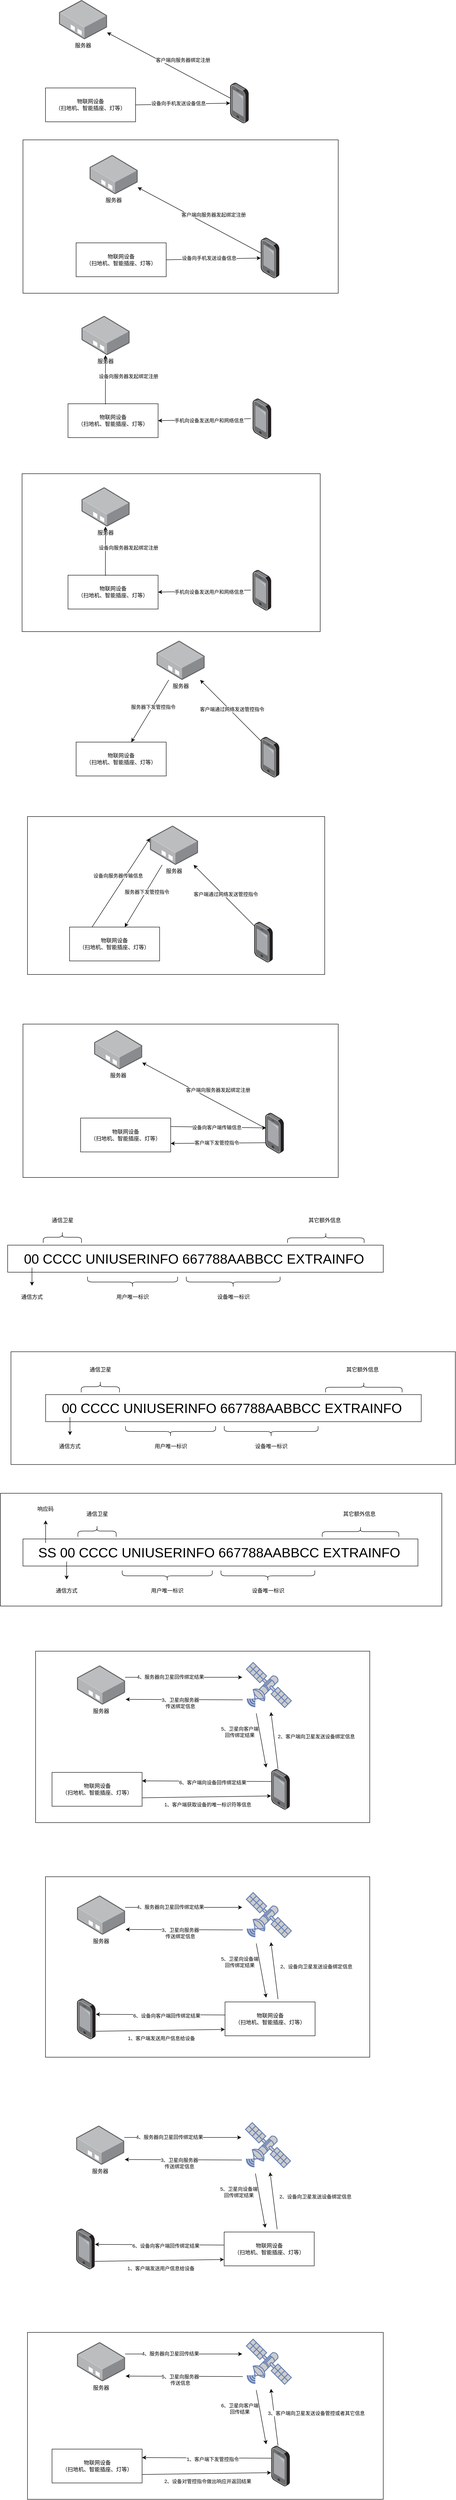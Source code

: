 <mxfile version="21.8.2" type="github">
  <diagram name="第 1 页" id="6wBXwBl5Z8HS61RYGkBm">
    <mxGraphModel dx="1379" dy="684" grid="1" gridSize="10" guides="1" tooltips="1" connect="1" arrows="1" fold="1" page="1" pageScale="1" pageWidth="827" pageHeight="1169" math="0" shadow="0">
      <root>
        <mxCell id="0" />
        <mxCell id="1" parent="0" />
        <mxCell id="zgqfaP9AVYFxgBm1xzp4-134" value="" style="rounded=0;whiteSpace=wrap;html=1;" vertex="1" parent="1">
          <mxGeometry x="80" y="5250" width="790" height="370" as="geometry" />
        </mxCell>
        <mxCell id="zgqfaP9AVYFxgBm1xzp4-99" value="" style="rounded=0;whiteSpace=wrap;html=1;" vertex="1" parent="1">
          <mxGeometry x="120" y="4240" width="720" height="400" as="geometry" />
        </mxCell>
        <mxCell id="zgqfaP9AVYFxgBm1xzp4-77" value="" style="rounded=0;whiteSpace=wrap;html=1;" vertex="1" parent="1">
          <mxGeometry x="98" y="3740" width="742" height="380" as="geometry" />
        </mxCell>
        <mxCell id="zgqfaP9AVYFxgBm1xzp4-58" value="" style="rounded=0;whiteSpace=wrap;html=1;" vertex="1" parent="1">
          <mxGeometry x="20" y="3390" width="980" height="250" as="geometry" />
        </mxCell>
        <mxCell id="IUubtvrcPaJ5jsY_LAJL-11" style="edgeStyle=none;rounded=0;orthogonalLoop=1;jettySize=auto;html=1;exitX=1;exitY=0.5;exitDx=0;exitDy=0;" parent="1" source="IUubtvrcPaJ5jsY_LAJL-1" target="IUubtvrcPaJ5jsY_LAJL-5" edge="1">
          <mxGeometry relative="1" as="geometry" />
        </mxCell>
        <mxCell id="IUubtvrcPaJ5jsY_LAJL-12" value="设备向手机发送设备信息" style="edgeLabel;html=1;align=center;verticalAlign=middle;resizable=0;points=[];" parent="IUubtvrcPaJ5jsY_LAJL-11" vertex="1" connectable="0">
          <mxGeometry x="-0.095" y="2" relative="1" as="geometry">
            <mxPoint as="offset" />
          </mxGeometry>
        </mxCell>
        <mxCell id="IUubtvrcPaJ5jsY_LAJL-1" value="物联网设备&lt;br&gt;（扫地机、智能插座、灯等）" style="rounded=0;whiteSpace=wrap;html=1;" parent="1" vertex="1">
          <mxGeometry x="120" y="274.95" width="200" height="75.05" as="geometry" />
        </mxCell>
        <mxCell id="IUubtvrcPaJ5jsY_LAJL-3" value="服务器" style="image;points=[];aspect=fixed;html=1;align=center;shadow=0;dashed=0;image=img/lib/allied_telesis/media_converters/Media_Converter_Standalone.svg;" parent="1" vertex="1">
          <mxGeometry x="150" y="80" width="106.77" height="87.1" as="geometry" />
        </mxCell>
        <mxCell id="IUubtvrcPaJ5jsY_LAJL-8" style="edgeStyle=none;rounded=0;orthogonalLoop=1;jettySize=auto;html=1;" parent="1" source="IUubtvrcPaJ5jsY_LAJL-5" target="IUubtvrcPaJ5jsY_LAJL-3" edge="1">
          <mxGeometry relative="1" as="geometry">
            <mxPoint x="490" y="250.133" as="sourcePoint" />
            <mxPoint x="350" y="150" as="targetPoint" />
          </mxGeometry>
        </mxCell>
        <mxCell id="IUubtvrcPaJ5jsY_LAJL-9" value="客户端向服务器绑定注册" style="edgeLabel;html=1;align=center;verticalAlign=middle;resizable=0;points=[];" parent="IUubtvrcPaJ5jsY_LAJL-8" vertex="1" connectable="0">
          <mxGeometry x="0.137" y="-2" relative="1" as="geometry">
            <mxPoint x="49" as="offset" />
          </mxGeometry>
        </mxCell>
        <mxCell id="IUubtvrcPaJ5jsY_LAJL-5" value="" style="image;points=[];aspect=fixed;html=1;align=center;shadow=0;dashed=0;image=img/lib/allied_telesis/computer_and_terminals/Smartphone.svg;" parent="1" vertex="1">
          <mxGeometry x="530" y="263.3" width="41.25" height="90" as="geometry" />
        </mxCell>
        <mxCell id="IUubtvrcPaJ5jsY_LAJL-16" value="" style="rounded=0;whiteSpace=wrap;html=1;" parent="1" vertex="1">
          <mxGeometry x="70" y="390" width="700" height="340" as="geometry" />
        </mxCell>
        <mxCell id="IUubtvrcPaJ5jsY_LAJL-17" style="edgeStyle=none;rounded=0;orthogonalLoop=1;jettySize=auto;html=1;exitX=1;exitY=0.5;exitDx=0;exitDy=0;" parent="1" source="IUubtvrcPaJ5jsY_LAJL-19" target="IUubtvrcPaJ5jsY_LAJL-23" edge="1">
          <mxGeometry relative="1" as="geometry" />
        </mxCell>
        <mxCell id="IUubtvrcPaJ5jsY_LAJL-18" value="设备向手机发送设备信息" style="edgeLabel;html=1;align=center;verticalAlign=middle;resizable=0;points=[];" parent="IUubtvrcPaJ5jsY_LAJL-17" vertex="1" connectable="0">
          <mxGeometry x="-0.095" y="2" relative="1" as="geometry">
            <mxPoint as="offset" />
          </mxGeometry>
        </mxCell>
        <mxCell id="IUubtvrcPaJ5jsY_LAJL-19" value="物联网设备&lt;br&gt;（扫地机、智能插座、灯等）" style="rounded=0;whiteSpace=wrap;html=1;" parent="1" vertex="1">
          <mxGeometry x="188" y="618.3" width="200" height="75.05" as="geometry" />
        </mxCell>
        <mxCell id="IUubtvrcPaJ5jsY_LAJL-20" value="服务器" style="image;points=[];aspect=fixed;html=1;align=center;shadow=0;dashed=0;image=img/lib/allied_telesis/media_converters/Media_Converter_Standalone.svg;" parent="1" vertex="1">
          <mxGeometry x="218" y="423.35" width="106.77" height="87.1" as="geometry" />
        </mxCell>
        <mxCell id="IUubtvrcPaJ5jsY_LAJL-21" style="edgeStyle=none;rounded=0;orthogonalLoop=1;jettySize=auto;html=1;" parent="1" source="IUubtvrcPaJ5jsY_LAJL-23" target="IUubtvrcPaJ5jsY_LAJL-20" edge="1">
          <mxGeometry relative="1" as="geometry">
            <mxPoint x="558" y="593.483" as="sourcePoint" />
            <mxPoint x="418" y="493.35" as="targetPoint" />
          </mxGeometry>
        </mxCell>
        <mxCell id="IUubtvrcPaJ5jsY_LAJL-22" value="客户端向服务器发起绑定注册" style="edgeLabel;html=1;align=center;verticalAlign=middle;resizable=0;points=[];" parent="IUubtvrcPaJ5jsY_LAJL-21" vertex="1" connectable="0">
          <mxGeometry x="0.137" y="-2" relative="1" as="geometry">
            <mxPoint x="49" as="offset" />
          </mxGeometry>
        </mxCell>
        <mxCell id="IUubtvrcPaJ5jsY_LAJL-23" value="" style="image;points=[];aspect=fixed;html=1;align=center;shadow=0;dashed=0;image=img/lib/allied_telesis/computer_and_terminals/Smartphone.svg;" parent="1" vertex="1">
          <mxGeometry x="598" y="606.65" width="41.25" height="90" as="geometry" />
        </mxCell>
        <mxCell id="IUubtvrcPaJ5jsY_LAJL-24" style="edgeStyle=none;rounded=0;orthogonalLoop=1;jettySize=auto;html=1;exitX=-0.097;exitY=0.497;exitDx=0;exitDy=0;strokeColor=default;exitPerimeter=0;entryX=1;entryY=0.5;entryDx=0;entryDy=0;" parent="1" source="IUubtvrcPaJ5jsY_LAJL-30" target="IUubtvrcPaJ5jsY_LAJL-26" edge="1">
          <mxGeometry relative="1" as="geometry">
            <mxPoint x="480" y="1050" as="targetPoint" />
          </mxGeometry>
        </mxCell>
        <mxCell id="IUubtvrcPaJ5jsY_LAJL-25" value="手机向设备发送用户和网络信息" style="edgeLabel;html=1;align=center;verticalAlign=middle;resizable=0;points=[];" parent="IUubtvrcPaJ5jsY_LAJL-24" vertex="1" connectable="0">
          <mxGeometry x="-0.095" y="2" relative="1" as="geometry">
            <mxPoint as="offset" />
          </mxGeometry>
        </mxCell>
        <mxCell id="IUubtvrcPaJ5jsY_LAJL-26" value="物联网设备&lt;br&gt;（扫地机、智能插座、灯等）" style="rounded=0;whiteSpace=wrap;html=1;" parent="1" vertex="1">
          <mxGeometry x="170" y="974.95" width="200" height="75.05" as="geometry" />
        </mxCell>
        <mxCell id="IUubtvrcPaJ5jsY_LAJL-27" value="服务器" style="image;points=[];aspect=fixed;html=1;align=center;shadow=0;dashed=0;image=img/lib/allied_telesis/media_converters/Media_Converter_Standalone.svg;" parent="1" vertex="1">
          <mxGeometry x="200" y="780" width="106.77" height="87.1" as="geometry" />
        </mxCell>
        <mxCell id="IUubtvrcPaJ5jsY_LAJL-28" style="edgeStyle=none;rounded=0;orthogonalLoop=1;jettySize=auto;html=1;exitX=0.415;exitY=0.014;exitDx=0;exitDy=0;exitPerimeter=0;" parent="1" source="IUubtvrcPaJ5jsY_LAJL-26" target="IUubtvrcPaJ5jsY_LAJL-27" edge="1">
          <mxGeometry relative="1" as="geometry">
            <mxPoint x="253" y="970" as="sourcePoint" />
            <mxPoint x="400" y="850" as="targetPoint" />
          </mxGeometry>
        </mxCell>
        <mxCell id="IUubtvrcPaJ5jsY_LAJL-29" value="设备向服务器发起绑定注册" style="edgeLabel;html=1;align=center;verticalAlign=middle;resizable=0;points=[];" parent="IUubtvrcPaJ5jsY_LAJL-28" vertex="1" connectable="0">
          <mxGeometry x="0.137" y="-2" relative="1" as="geometry">
            <mxPoint x="49" as="offset" />
          </mxGeometry>
        </mxCell>
        <mxCell id="IUubtvrcPaJ5jsY_LAJL-30" value="" style="image;points=[];aspect=fixed;html=1;align=center;shadow=0;dashed=0;image=img/lib/allied_telesis/computer_and_terminals/Smartphone.svg;" parent="1" vertex="1">
          <mxGeometry x="580" y="963.3" width="41.25" height="90" as="geometry" />
        </mxCell>
        <mxCell id="IUubtvrcPaJ5jsY_LAJL-31" value="" style="rounded=0;whiteSpace=wrap;html=1;" parent="1" vertex="1">
          <mxGeometry x="68" y="1130" width="662" height="350" as="geometry" />
        </mxCell>
        <mxCell id="IUubtvrcPaJ5jsY_LAJL-32" style="edgeStyle=none;rounded=0;orthogonalLoop=1;jettySize=auto;html=1;exitX=-0.097;exitY=0.497;exitDx=0;exitDy=0;strokeColor=default;exitPerimeter=0;entryX=1;entryY=0.5;entryDx=0;entryDy=0;" parent="1" source="IUubtvrcPaJ5jsY_LAJL-38" target="IUubtvrcPaJ5jsY_LAJL-34" edge="1">
          <mxGeometry relative="1" as="geometry">
            <mxPoint x="480" y="1430" as="targetPoint" />
          </mxGeometry>
        </mxCell>
        <mxCell id="IUubtvrcPaJ5jsY_LAJL-33" value="手机向设备发送用户和网络信息" style="edgeLabel;html=1;align=center;verticalAlign=middle;resizable=0;points=[];" parent="IUubtvrcPaJ5jsY_LAJL-32" vertex="1" connectable="0">
          <mxGeometry x="-0.095" y="2" relative="1" as="geometry">
            <mxPoint as="offset" />
          </mxGeometry>
        </mxCell>
        <mxCell id="IUubtvrcPaJ5jsY_LAJL-34" value="物联网设备&lt;br&gt;（扫地机、智能插座、灯等）" style="rounded=0;whiteSpace=wrap;html=1;" parent="1" vertex="1">
          <mxGeometry x="170" y="1354.95" width="200" height="75.05" as="geometry" />
        </mxCell>
        <mxCell id="IUubtvrcPaJ5jsY_LAJL-35" value="服务器" style="image;points=[];aspect=fixed;html=1;align=center;shadow=0;dashed=0;image=img/lib/allied_telesis/media_converters/Media_Converter_Standalone.svg;" parent="1" vertex="1">
          <mxGeometry x="200" y="1160" width="106.77" height="87.1" as="geometry" />
        </mxCell>
        <mxCell id="IUubtvrcPaJ5jsY_LAJL-36" style="edgeStyle=none;rounded=0;orthogonalLoop=1;jettySize=auto;html=1;exitX=0.415;exitY=0.014;exitDx=0;exitDy=0;exitPerimeter=0;" parent="1" source="IUubtvrcPaJ5jsY_LAJL-34" target="IUubtvrcPaJ5jsY_LAJL-35" edge="1">
          <mxGeometry relative="1" as="geometry">
            <mxPoint x="253" y="1350" as="sourcePoint" />
            <mxPoint x="400" y="1230" as="targetPoint" />
          </mxGeometry>
        </mxCell>
        <mxCell id="IUubtvrcPaJ5jsY_LAJL-37" value="设备向服务器发起绑定注册" style="edgeLabel;html=1;align=center;verticalAlign=middle;resizable=0;points=[];" parent="IUubtvrcPaJ5jsY_LAJL-36" vertex="1" connectable="0">
          <mxGeometry x="0.137" y="-2" relative="1" as="geometry">
            <mxPoint x="49" as="offset" />
          </mxGeometry>
        </mxCell>
        <mxCell id="IUubtvrcPaJ5jsY_LAJL-38" value="" style="image;points=[];aspect=fixed;html=1;align=center;shadow=0;dashed=0;image=img/lib/allied_telesis/computer_and_terminals/Smartphone.svg;" parent="1" vertex="1">
          <mxGeometry x="580" y="1343.3" width="41.25" height="90" as="geometry" />
        </mxCell>
        <mxCell id="IUubtvrcPaJ5jsY_LAJL-39" style="edgeStyle=none;rounded=0;orthogonalLoop=1;jettySize=auto;html=1;exitX=0.048;exitY=0.119;exitDx=0;exitDy=0;strokeColor=default;exitPerimeter=0;" parent="1" source="IUubtvrcPaJ5jsY_LAJL-45" target="IUubtvrcPaJ5jsY_LAJL-42" edge="1">
          <mxGeometry relative="1" as="geometry">
            <mxPoint x="490" y="1654.445" as="targetPoint" />
            <mxPoint x="695.999" y="1650.0" as="sourcePoint" />
          </mxGeometry>
        </mxCell>
        <mxCell id="IUubtvrcPaJ5jsY_LAJL-46" value="客户端通过网络发送管控指令" style="edgeLabel;html=1;align=center;verticalAlign=middle;resizable=0;points=[];" parent="IUubtvrcPaJ5jsY_LAJL-39" vertex="1" connectable="0">
          <mxGeometry x="0.009" y="-4" relative="1" as="geometry">
            <mxPoint as="offset" />
          </mxGeometry>
        </mxCell>
        <mxCell id="IUubtvrcPaJ5jsY_LAJL-41" value="物联网设备&lt;br&gt;（扫地机、智能插座、灯等）" style="rounded=0;whiteSpace=wrap;html=1;" parent="1" vertex="1">
          <mxGeometry x="188" y="1724.95" width="200" height="75.05" as="geometry" />
        </mxCell>
        <mxCell id="IUubtvrcPaJ5jsY_LAJL-42" value="服务器" style="image;points=[];aspect=fixed;html=1;align=center;shadow=0;dashed=0;image=img/lib/allied_telesis/media_converters/Media_Converter_Standalone.svg;" parent="1" vertex="1">
          <mxGeometry x="366.62" y="1500" width="106.77" height="87.1" as="geometry" />
        </mxCell>
        <mxCell id="IUubtvrcPaJ5jsY_LAJL-43" style="edgeStyle=none;rounded=0;orthogonalLoop=1;jettySize=auto;html=1;" parent="1" source="IUubtvrcPaJ5jsY_LAJL-42" target="IUubtvrcPaJ5jsY_LAJL-41" edge="1">
          <mxGeometry relative="1" as="geometry">
            <mxPoint x="271" y="1720" as="sourcePoint" />
            <mxPoint x="100" y="1610" as="targetPoint" />
          </mxGeometry>
        </mxCell>
        <mxCell id="IUubtvrcPaJ5jsY_LAJL-47" value="服务器下发管控指令" style="edgeLabel;html=1;align=center;verticalAlign=middle;resizable=0;points=[];" parent="IUubtvrcPaJ5jsY_LAJL-43" vertex="1" connectable="0">
          <mxGeometry x="-0.14" y="1" relative="1" as="geometry">
            <mxPoint as="offset" />
          </mxGeometry>
        </mxCell>
        <mxCell id="IUubtvrcPaJ5jsY_LAJL-45" value="" style="image;points=[];aspect=fixed;html=1;align=center;shadow=0;dashed=0;image=img/lib/allied_telesis/computer_and_terminals/Smartphone.svg;" parent="1" vertex="1">
          <mxGeometry x="598" y="1713.3" width="41.25" height="90" as="geometry" />
        </mxCell>
        <mxCell id="IUubtvrcPaJ5jsY_LAJL-48" value="" style="rounded=0;whiteSpace=wrap;html=1;" parent="1" vertex="1">
          <mxGeometry x="80" y="1890" width="660" height="350" as="geometry" />
        </mxCell>
        <mxCell id="IUubtvrcPaJ5jsY_LAJL-49" style="edgeStyle=none;rounded=0;orthogonalLoop=1;jettySize=auto;html=1;exitX=0.048;exitY=0.119;exitDx=0;exitDy=0;strokeColor=default;exitPerimeter=0;" parent="1" source="IUubtvrcPaJ5jsY_LAJL-55" target="IUubtvrcPaJ5jsY_LAJL-52" edge="1">
          <mxGeometry relative="1" as="geometry">
            <mxPoint x="475.38" y="2064.445" as="targetPoint" />
            <mxPoint x="681.379" y="2060" as="sourcePoint" />
          </mxGeometry>
        </mxCell>
        <mxCell id="IUubtvrcPaJ5jsY_LAJL-50" value="客户端通过网络发送管控指令" style="edgeLabel;html=1;align=center;verticalAlign=middle;resizable=0;points=[];" parent="IUubtvrcPaJ5jsY_LAJL-49" vertex="1" connectable="0">
          <mxGeometry x="0.009" y="-4" relative="1" as="geometry">
            <mxPoint as="offset" />
          </mxGeometry>
        </mxCell>
        <mxCell id="IUubtvrcPaJ5jsY_LAJL-71" style="edgeStyle=none;rounded=0;orthogonalLoop=1;jettySize=auto;html=1;exitX=0.25;exitY=0;exitDx=0;exitDy=0;entryX=0;entryY=0.321;entryDx=0;entryDy=0;entryPerimeter=0;" parent="1" source="IUubtvrcPaJ5jsY_LAJL-51" target="IUubtvrcPaJ5jsY_LAJL-52" edge="1">
          <mxGeometry relative="1" as="geometry" />
        </mxCell>
        <mxCell id="IUubtvrcPaJ5jsY_LAJL-72" value="设备向服务器传输信息" style="edgeLabel;html=1;align=center;verticalAlign=middle;resizable=0;points=[];" parent="IUubtvrcPaJ5jsY_LAJL-71" vertex="1" connectable="0">
          <mxGeometry x="-0.196" y="1" relative="1" as="geometry">
            <mxPoint x="7" y="-35" as="offset" />
          </mxGeometry>
        </mxCell>
        <mxCell id="IUubtvrcPaJ5jsY_LAJL-51" value="物联网设备&lt;br&gt;（扫地机、智能插座、灯等）" style="rounded=0;whiteSpace=wrap;html=1;" parent="1" vertex="1">
          <mxGeometry x="173.38" y="2134.95" width="200" height="75.05" as="geometry" />
        </mxCell>
        <mxCell id="IUubtvrcPaJ5jsY_LAJL-52" value="服务器" style="image;points=[];aspect=fixed;html=1;align=center;shadow=0;dashed=0;image=img/lib/allied_telesis/media_converters/Media_Converter_Standalone.svg;" parent="1" vertex="1">
          <mxGeometry x="352" y="1910" width="106.77" height="87.1" as="geometry" />
        </mxCell>
        <mxCell id="IUubtvrcPaJ5jsY_LAJL-53" style="edgeStyle=none;rounded=0;orthogonalLoop=1;jettySize=auto;html=1;" parent="1" source="IUubtvrcPaJ5jsY_LAJL-52" target="IUubtvrcPaJ5jsY_LAJL-51" edge="1">
          <mxGeometry relative="1" as="geometry">
            <mxPoint x="256.38" y="2130" as="sourcePoint" />
            <mxPoint x="85.38" y="2020" as="targetPoint" />
          </mxGeometry>
        </mxCell>
        <mxCell id="IUubtvrcPaJ5jsY_LAJL-54" value="服务器下发管控指令" style="edgeLabel;html=1;align=center;verticalAlign=middle;resizable=0;points=[];" parent="IUubtvrcPaJ5jsY_LAJL-53" vertex="1" connectable="0">
          <mxGeometry x="-0.14" y="1" relative="1" as="geometry">
            <mxPoint as="offset" />
          </mxGeometry>
        </mxCell>
        <mxCell id="IUubtvrcPaJ5jsY_LAJL-55" value="" style="image;points=[];aspect=fixed;html=1;align=center;shadow=0;dashed=0;image=img/lib/allied_telesis/computer_and_terminals/Smartphone.svg;" parent="1" vertex="1">
          <mxGeometry x="583.38" y="2123.3" width="41.25" height="90" as="geometry" />
        </mxCell>
        <mxCell id="IUubtvrcPaJ5jsY_LAJL-56" value="" style="rounded=0;whiteSpace=wrap;html=1;" parent="1" vertex="1">
          <mxGeometry x="70" y="2350" width="700" height="340" as="geometry" />
        </mxCell>
        <mxCell id="IUubtvrcPaJ5jsY_LAJL-67" style="edgeStyle=none;rounded=0;orthogonalLoop=1;jettySize=auto;html=1;exitX=1;exitY=0.25;exitDx=0;exitDy=0;entryX=0.048;entryY=0.371;entryDx=0;entryDy=0;entryPerimeter=0;" parent="1" source="IUubtvrcPaJ5jsY_LAJL-59" target="IUubtvrcPaJ5jsY_LAJL-63" edge="1">
          <mxGeometry relative="1" as="geometry" />
        </mxCell>
        <mxCell id="IUubtvrcPaJ5jsY_LAJL-69" value="设备向客户端传输信息" style="edgeLabel;html=1;align=center;verticalAlign=middle;resizable=0;points=[];" parent="IUubtvrcPaJ5jsY_LAJL-67" vertex="1" connectable="0">
          <mxGeometry x="-0.198" relative="1" as="geometry">
            <mxPoint x="17" as="offset" />
          </mxGeometry>
        </mxCell>
        <mxCell id="IUubtvrcPaJ5jsY_LAJL-68" style="edgeStyle=none;rounded=0;orthogonalLoop=1;jettySize=auto;html=1;exitX=0;exitY=0.737;exitDx=0;exitDy=0;entryX=1;entryY=0.75;entryDx=0;entryDy=0;exitPerimeter=0;" parent="1" source="IUubtvrcPaJ5jsY_LAJL-63" target="IUubtvrcPaJ5jsY_LAJL-59" edge="1">
          <mxGeometry relative="1" as="geometry">
            <mxPoint x="532.19" y="2599.997" as="sourcePoint" />
            <mxPoint x="419.999" y="2655.41" as="targetPoint" />
          </mxGeometry>
        </mxCell>
        <mxCell id="IUubtvrcPaJ5jsY_LAJL-70" value="客户端下发管控指令" style="edgeLabel;html=1;align=center;verticalAlign=middle;resizable=0;points=[];" parent="IUubtvrcPaJ5jsY_LAJL-68" vertex="1" connectable="0">
          <mxGeometry x="0.286" y="-1" relative="1" as="geometry">
            <mxPoint x="27" as="offset" />
          </mxGeometry>
        </mxCell>
        <mxCell id="IUubtvrcPaJ5jsY_LAJL-59" value="物联网设备&lt;br&gt;（扫地机、智能插座、灯等）" style="rounded=0;whiteSpace=wrap;html=1;" parent="1" vertex="1">
          <mxGeometry x="198" y="2558.3" width="200" height="75.05" as="geometry" />
        </mxCell>
        <mxCell id="IUubtvrcPaJ5jsY_LAJL-60" value="服务器" style="image;points=[];aspect=fixed;html=1;align=center;shadow=0;dashed=0;image=img/lib/allied_telesis/media_converters/Media_Converter_Standalone.svg;" parent="1" vertex="1">
          <mxGeometry x="228" y="2363.35" width="106.77" height="87.1" as="geometry" />
        </mxCell>
        <mxCell id="IUubtvrcPaJ5jsY_LAJL-61" style="edgeStyle=none;rounded=0;orthogonalLoop=1;jettySize=auto;html=1;" parent="1" source="IUubtvrcPaJ5jsY_LAJL-63" target="IUubtvrcPaJ5jsY_LAJL-60" edge="1">
          <mxGeometry relative="1" as="geometry">
            <mxPoint x="568" y="2533.483" as="sourcePoint" />
            <mxPoint x="428" y="2433.35" as="targetPoint" />
          </mxGeometry>
        </mxCell>
        <mxCell id="IUubtvrcPaJ5jsY_LAJL-62" value="客户端向服务器发起绑定注册" style="edgeLabel;html=1;align=center;verticalAlign=middle;resizable=0;points=[];" parent="IUubtvrcPaJ5jsY_LAJL-61" vertex="1" connectable="0">
          <mxGeometry x="0.137" y="-2" relative="1" as="geometry">
            <mxPoint x="49" as="offset" />
          </mxGeometry>
        </mxCell>
        <mxCell id="IUubtvrcPaJ5jsY_LAJL-63" value="" style="image;points=[];aspect=fixed;html=1;align=center;shadow=0;dashed=0;image=img/lib/allied_telesis/computer_and_terminals/Smartphone.svg;" parent="1" vertex="1">
          <mxGeometry x="608" y="2546.65" width="41.25" height="90" as="geometry" />
        </mxCell>
        <mxCell id="zgqfaP9AVYFxgBm1xzp4-2" value="" style="rounded=0;whiteSpace=wrap;html=1;" vertex="1" parent="1">
          <mxGeometry x="36" y="2840" width="834" height="60" as="geometry" />
        </mxCell>
        <mxCell id="zgqfaP9AVYFxgBm1xzp4-1" value="&lt;font style=&quot;font-size: 30px;&quot;&gt;00 CCCC UNIUSERINFO 667788AABBCC EXTRAINFO&amp;nbsp;&lt;/font&gt;" style="text;html=1;strokeColor=none;fillColor=none;align=center;verticalAlign=middle;whiteSpace=wrap;rounded=0;" vertex="1" parent="1">
          <mxGeometry x="60" y="2840" width="788" height="60" as="geometry" />
        </mxCell>
        <mxCell id="zgqfaP9AVYFxgBm1xzp4-4" value="" style="endArrow=classic;html=1;rounded=0;" edge="1" parent="1">
          <mxGeometry width="50" height="50" relative="1" as="geometry">
            <mxPoint x="90" y="2890" as="sourcePoint" />
            <mxPoint x="90" y="2930" as="targetPoint" />
          </mxGeometry>
        </mxCell>
        <mxCell id="zgqfaP9AVYFxgBm1xzp4-5" value="通信方式" style="text;html=1;strokeColor=none;fillColor=none;align=center;verticalAlign=middle;whiteSpace=wrap;rounded=0;" vertex="1" parent="1">
          <mxGeometry x="60" y="2940" width="60" height="30" as="geometry" />
        </mxCell>
        <mxCell id="zgqfaP9AVYFxgBm1xzp4-6" value="通信卫星" style="text;html=1;strokeColor=none;fillColor=none;align=center;verticalAlign=middle;whiteSpace=wrap;rounded=0;" vertex="1" parent="1">
          <mxGeometry x="127.5" y="2770" width="60" height="30" as="geometry" />
        </mxCell>
        <mxCell id="zgqfaP9AVYFxgBm1xzp4-8" value="" style="shape=curlyBracket;whiteSpace=wrap;html=1;rounded=1;flipH=1;labelPosition=right;verticalLabelPosition=middle;align=left;verticalAlign=middle;rotation=-90;" vertex="1" parent="1">
          <mxGeometry x="145" y="2780" width="25" height="85" as="geometry" />
        </mxCell>
        <mxCell id="zgqfaP9AVYFxgBm1xzp4-10" value="" style="shape=curlyBracket;whiteSpace=wrap;html=1;rounded=1;labelPosition=left;verticalLabelPosition=middle;align=right;verticalAlign=middle;rotation=-90;" vertex="1" parent="1">
          <mxGeometry x="301.69" y="2821.69" width="23.38" height="200" as="geometry" />
        </mxCell>
        <mxCell id="zgqfaP9AVYFxgBm1xzp4-11" value="用户唯一标识" style="text;html=1;strokeColor=none;fillColor=none;align=center;verticalAlign=middle;whiteSpace=wrap;rounded=0;" vertex="1" parent="1">
          <mxGeometry x="275.38" y="2940" width="76.62" height="30" as="geometry" />
        </mxCell>
        <mxCell id="zgqfaP9AVYFxgBm1xzp4-12" value="" style="shape=curlyBracket;whiteSpace=wrap;html=1;rounded=1;labelPosition=left;verticalLabelPosition=middle;align=right;verticalAlign=middle;rotation=-90;" vertex="1" parent="1">
          <mxGeometry x="525.1" y="2817.54" width="23.38" height="208.31" as="geometry" />
        </mxCell>
        <mxCell id="zgqfaP9AVYFxgBm1xzp4-13" value="设备唯一标识" style="text;html=1;strokeColor=none;fillColor=none;align=center;verticalAlign=middle;whiteSpace=wrap;rounded=0;" vertex="1" parent="1">
          <mxGeometry x="494.63" y="2940" width="85.37" height="30" as="geometry" />
        </mxCell>
        <mxCell id="zgqfaP9AVYFxgBm1xzp4-14" value="其它额外信息" style="text;html=1;strokeColor=none;fillColor=none;align=center;verticalAlign=middle;whiteSpace=wrap;rounded=0;" vertex="1" parent="1">
          <mxGeometry x="670" y="2770" width="140" height="30" as="geometry" />
        </mxCell>
        <mxCell id="zgqfaP9AVYFxgBm1xzp4-15" value="" style="shape=curlyBracket;whiteSpace=wrap;html=1;rounded=1;flipH=1;labelPosition=right;verticalLabelPosition=middle;align=left;verticalAlign=middle;rotation=-90;" vertex="1" parent="1">
          <mxGeometry x="731.25" y="2738.75" width="22.5" height="170" as="geometry" />
        </mxCell>
        <mxCell id="zgqfaP9AVYFxgBm1xzp4-17" value="" style="rounded=0;whiteSpace=wrap;html=1;" vertex="1" parent="1">
          <mxGeometry x="43.32" y="3076.25" width="986.68" height="250" as="geometry" />
        </mxCell>
        <mxCell id="zgqfaP9AVYFxgBm1xzp4-30" value="" style="rounded=0;whiteSpace=wrap;html=1;" vertex="1" parent="1">
          <mxGeometry x="120.32" y="3171.25" width="834" height="60" as="geometry" />
        </mxCell>
        <mxCell id="zgqfaP9AVYFxgBm1xzp4-31" value="&lt;font style=&quot;font-size: 30px;&quot;&gt;00 CCCC UNIUSERINFO 667788AABBCC EXTRAINFO&amp;nbsp;&lt;/font&gt;" style="text;html=1;strokeColor=none;fillColor=none;align=center;verticalAlign=middle;whiteSpace=wrap;rounded=0;" vertex="1" parent="1">
          <mxGeometry x="144.32" y="3171.25" width="788" height="60" as="geometry" />
        </mxCell>
        <mxCell id="zgqfaP9AVYFxgBm1xzp4-32" value="" style="endArrow=classic;html=1;rounded=0;" edge="1" parent="1">
          <mxGeometry width="50" height="50" relative="1" as="geometry">
            <mxPoint x="174.32" y="3221.25" as="sourcePoint" />
            <mxPoint x="174.32" y="3261.25" as="targetPoint" />
          </mxGeometry>
        </mxCell>
        <mxCell id="zgqfaP9AVYFxgBm1xzp4-33" value="通信方式" style="text;html=1;strokeColor=none;fillColor=none;align=center;verticalAlign=middle;whiteSpace=wrap;rounded=0;" vertex="1" parent="1">
          <mxGeometry x="144.32" y="3271.25" width="60" height="30" as="geometry" />
        </mxCell>
        <mxCell id="zgqfaP9AVYFxgBm1xzp4-34" value="通信卫星" style="text;html=1;strokeColor=none;fillColor=none;align=center;verticalAlign=middle;whiteSpace=wrap;rounded=0;" vertex="1" parent="1">
          <mxGeometry x="211.82" y="3101.25" width="60" height="30" as="geometry" />
        </mxCell>
        <mxCell id="zgqfaP9AVYFxgBm1xzp4-35" value="" style="shape=curlyBracket;whiteSpace=wrap;html=1;rounded=1;flipH=1;labelPosition=right;verticalLabelPosition=middle;align=left;verticalAlign=middle;rotation=-90;" vertex="1" parent="1">
          <mxGeometry x="229.32" y="3111.25" width="25" height="85" as="geometry" />
        </mxCell>
        <mxCell id="zgqfaP9AVYFxgBm1xzp4-36" value="" style="shape=curlyBracket;whiteSpace=wrap;html=1;rounded=1;labelPosition=left;verticalLabelPosition=middle;align=right;verticalAlign=middle;rotation=-90;" vertex="1" parent="1">
          <mxGeometry x="386.01" y="3152.94" width="23.38" height="200" as="geometry" />
        </mxCell>
        <mxCell id="zgqfaP9AVYFxgBm1xzp4-37" value="用户唯一标识" style="text;html=1;strokeColor=none;fillColor=none;align=center;verticalAlign=middle;whiteSpace=wrap;rounded=0;" vertex="1" parent="1">
          <mxGeometry x="359.7" y="3271.25" width="76.62" height="30" as="geometry" />
        </mxCell>
        <mxCell id="zgqfaP9AVYFxgBm1xzp4-38" value="" style="shape=curlyBracket;whiteSpace=wrap;html=1;rounded=1;labelPosition=left;verticalLabelPosition=middle;align=right;verticalAlign=middle;rotation=-90;" vertex="1" parent="1">
          <mxGeometry x="609.42" y="3148.79" width="23.38" height="208.31" as="geometry" />
        </mxCell>
        <mxCell id="zgqfaP9AVYFxgBm1xzp4-39" value="设备唯一标识" style="text;html=1;strokeColor=none;fillColor=none;align=center;verticalAlign=middle;whiteSpace=wrap;rounded=0;" vertex="1" parent="1">
          <mxGeometry x="578.95" y="3271.25" width="85.37" height="30" as="geometry" />
        </mxCell>
        <mxCell id="zgqfaP9AVYFxgBm1xzp4-40" value="其它额外信息" style="text;html=1;strokeColor=none;fillColor=none;align=center;verticalAlign=middle;whiteSpace=wrap;rounded=0;" vertex="1" parent="1">
          <mxGeometry x="754.32" y="3101.25" width="140" height="30" as="geometry" />
        </mxCell>
        <mxCell id="zgqfaP9AVYFxgBm1xzp4-41" value="" style="shape=curlyBracket;whiteSpace=wrap;html=1;rounded=1;flipH=1;labelPosition=right;verticalLabelPosition=middle;align=left;verticalAlign=middle;rotation=-90;" vertex="1" parent="1">
          <mxGeometry x="815.57" y="3070" width="22.5" height="170" as="geometry" />
        </mxCell>
        <mxCell id="zgqfaP9AVYFxgBm1xzp4-43" value="" style="rounded=0;whiteSpace=wrap;html=1;" vertex="1" parent="1">
          <mxGeometry x="70" y="3491.25" width="877" height="60" as="geometry" />
        </mxCell>
        <mxCell id="zgqfaP9AVYFxgBm1xzp4-44" value="&lt;font style=&quot;font-size: 30px;&quot;&gt;SS 00 CCCC UNIUSERINFO 667788AABBCC EXTRAINFO&amp;nbsp;&lt;/font&gt;" style="text;html=1;strokeColor=none;fillColor=none;align=center;verticalAlign=middle;whiteSpace=wrap;rounded=0;" vertex="1" parent="1">
          <mxGeometry x="80" y="3491.25" width="860" height="60" as="geometry" />
        </mxCell>
        <mxCell id="zgqfaP9AVYFxgBm1xzp4-45" value="" style="endArrow=classic;html=1;rounded=0;" edge="1" parent="1">
          <mxGeometry width="50" height="50" relative="1" as="geometry">
            <mxPoint x="167" y="3541.25" as="sourcePoint" />
            <mxPoint x="167" y="3581.25" as="targetPoint" />
          </mxGeometry>
        </mxCell>
        <mxCell id="zgqfaP9AVYFxgBm1xzp4-46" value="通信方式" style="text;html=1;strokeColor=none;fillColor=none;align=center;verticalAlign=middle;whiteSpace=wrap;rounded=0;" vertex="1" parent="1">
          <mxGeometry x="137" y="3591.25" width="60" height="30" as="geometry" />
        </mxCell>
        <mxCell id="zgqfaP9AVYFxgBm1xzp4-47" value="通信卫星" style="text;html=1;strokeColor=none;fillColor=none;align=center;verticalAlign=middle;whiteSpace=wrap;rounded=0;" vertex="1" parent="1">
          <mxGeometry x="204.5" y="3421.25" width="60" height="30" as="geometry" />
        </mxCell>
        <mxCell id="zgqfaP9AVYFxgBm1xzp4-48" value="" style="shape=curlyBracket;whiteSpace=wrap;html=1;rounded=1;flipH=1;labelPosition=right;verticalLabelPosition=middle;align=left;verticalAlign=middle;rotation=-90;" vertex="1" parent="1">
          <mxGeometry x="222" y="3431.25" width="25" height="85" as="geometry" />
        </mxCell>
        <mxCell id="zgqfaP9AVYFxgBm1xzp4-49" value="" style="shape=curlyBracket;whiteSpace=wrap;html=1;rounded=1;labelPosition=left;verticalLabelPosition=middle;align=right;verticalAlign=middle;rotation=-90;" vertex="1" parent="1">
          <mxGeometry x="378.69" y="3472.94" width="23.38" height="200" as="geometry" />
        </mxCell>
        <mxCell id="zgqfaP9AVYFxgBm1xzp4-50" value="用户唯一标识" style="text;html=1;strokeColor=none;fillColor=none;align=center;verticalAlign=middle;whiteSpace=wrap;rounded=0;" vertex="1" parent="1">
          <mxGeometry x="352.38" y="3591.25" width="76.62" height="30" as="geometry" />
        </mxCell>
        <mxCell id="zgqfaP9AVYFxgBm1xzp4-51" value="" style="shape=curlyBracket;whiteSpace=wrap;html=1;rounded=1;labelPosition=left;verticalLabelPosition=middle;align=right;verticalAlign=middle;rotation=-90;" vertex="1" parent="1">
          <mxGeometry x="602.1" y="3468.79" width="23.38" height="208.31" as="geometry" />
        </mxCell>
        <mxCell id="zgqfaP9AVYFxgBm1xzp4-52" value="设备唯一标识" style="text;html=1;strokeColor=none;fillColor=none;align=center;verticalAlign=middle;whiteSpace=wrap;rounded=0;" vertex="1" parent="1">
          <mxGeometry x="571.63" y="3591.25" width="85.37" height="30" as="geometry" />
        </mxCell>
        <mxCell id="zgqfaP9AVYFxgBm1xzp4-53" value="其它额外信息" style="text;html=1;strokeColor=none;fillColor=none;align=center;verticalAlign=middle;whiteSpace=wrap;rounded=0;" vertex="1" parent="1">
          <mxGeometry x="747.0" y="3421.25" width="140" height="30" as="geometry" />
        </mxCell>
        <mxCell id="zgqfaP9AVYFxgBm1xzp4-54" value="" style="shape=curlyBracket;whiteSpace=wrap;html=1;rounded=1;flipH=1;labelPosition=right;verticalLabelPosition=middle;align=left;verticalAlign=middle;rotation=-90;" vertex="1" parent="1">
          <mxGeometry x="808.25" y="3390" width="22.5" height="170" as="geometry" />
        </mxCell>
        <mxCell id="zgqfaP9AVYFxgBm1xzp4-56" value="" style="endArrow=classic;html=1;rounded=0;" edge="1" parent="1">
          <mxGeometry width="50" height="50" relative="1" as="geometry">
            <mxPoint x="120.32" y="3500" as="sourcePoint" />
            <mxPoint x="120.32" y="3450" as="targetPoint" />
          </mxGeometry>
        </mxCell>
        <mxCell id="zgqfaP9AVYFxgBm1xzp4-57" value="响应码" style="text;html=1;strokeColor=none;fillColor=none;align=center;verticalAlign=middle;whiteSpace=wrap;rounded=0;" vertex="1" parent="1">
          <mxGeometry x="90" y="3410" width="60" height="30" as="geometry" />
        </mxCell>
        <mxCell id="zgqfaP9AVYFxgBm1xzp4-59" style="edgeStyle=none;rounded=0;orthogonalLoop=1;jettySize=auto;html=1;exitX=1;exitY=0.75;exitDx=0;exitDy=0;entryX=-0.006;entryY=0.664;entryDx=0;entryDy=0;entryPerimeter=0;" edge="1" parent="1" source="zgqfaP9AVYFxgBm1xzp4-61" target="zgqfaP9AVYFxgBm1xzp4-65">
          <mxGeometry relative="1" as="geometry">
            <mxPoint x="354.01" y="4057.905" as="sourcePoint" />
            <mxPoint x="598.01" y="4057.9" as="targetPoint" />
          </mxGeometry>
        </mxCell>
        <mxCell id="zgqfaP9AVYFxgBm1xzp4-60" value="1、客户端获取设备的唯一标识符等信息" style="edgeLabel;html=1;align=center;verticalAlign=middle;resizable=0;points=[];" vertex="1" connectable="0" parent="zgqfaP9AVYFxgBm1xzp4-59">
          <mxGeometry x="-0.095" y="2" relative="1" as="geometry">
            <mxPoint x="16" y="19" as="offset" />
          </mxGeometry>
        </mxCell>
        <mxCell id="zgqfaP9AVYFxgBm1xzp4-61" value="物联网设备&lt;br&gt;（扫地机、智能插座、灯等）" style="rounded=0;whiteSpace=wrap;html=1;" vertex="1" parent="1">
          <mxGeometry x="134.5" y="4008.68" width="200" height="75.05" as="geometry" />
        </mxCell>
        <mxCell id="zgqfaP9AVYFxgBm1xzp4-63" style="edgeStyle=none;rounded=0;orthogonalLoop=1;jettySize=auto;html=1;" edge="1" parent="1" source="zgqfaP9AVYFxgBm1xzp4-65">
          <mxGeometry relative="1" as="geometry">
            <mxPoint x="560" y="3988.033" as="sourcePoint" />
            <mxPoint x="620.625" y="3875.0" as="targetPoint" />
          </mxGeometry>
        </mxCell>
        <mxCell id="zgqfaP9AVYFxgBm1xzp4-64" value="2、客户端向卫星发送设备绑定信息" style="edgeLabel;html=1;align=center;verticalAlign=middle;resizable=0;points=[];" vertex="1" connectable="0" parent="zgqfaP9AVYFxgBm1xzp4-63">
          <mxGeometry x="0.137" y="-2" relative="1" as="geometry">
            <mxPoint x="91" as="offset" />
          </mxGeometry>
        </mxCell>
        <mxCell id="zgqfaP9AVYFxgBm1xzp4-65" value="" style="image;points=[];aspect=fixed;html=1;align=center;shadow=0;dashed=0;image=img/lib/allied_telesis/computer_and_terminals/Smartphone.svg;" vertex="1" parent="1">
          <mxGeometry x="621.25" y="4001.2" width="41.25" height="90" as="geometry" />
        </mxCell>
        <mxCell id="zgqfaP9AVYFxgBm1xzp4-67" value="" style="fontColor=#0066CC;verticalAlign=top;verticalLabelPosition=bottom;labelPosition=center;align=center;html=1;outlineConnect=0;fillColor=#CCCCCC;strokeColor=#6881B3;gradientColor=none;gradientDirection=north;strokeWidth=2;shape=mxgraph.networks.satellite;" vertex="1" parent="1">
          <mxGeometry x="566" y="3765" width="100" height="100" as="geometry" />
        </mxCell>
        <mxCell id="zgqfaP9AVYFxgBm1xzp4-68" style="edgeStyle=none;rounded=0;orthogonalLoop=1;jettySize=auto;html=1;exitX=0;exitY=0.308;exitDx=0;exitDy=0;exitPerimeter=0;entryX=1;entryY=0.25;entryDx=0;entryDy=0;" edge="1" parent="1" source="zgqfaP9AVYFxgBm1xzp4-65" target="zgqfaP9AVYFxgBm1xzp4-61">
          <mxGeometry relative="1" as="geometry">
            <mxPoint x="356.8" y="4027.9" as="sourcePoint" />
            <mxPoint x="468" y="3967.9" as="targetPoint" />
          </mxGeometry>
        </mxCell>
        <mxCell id="zgqfaP9AVYFxgBm1xzp4-69" value="6、客户端向设备回传绑定结果" style="edgeLabel;html=1;align=center;verticalAlign=middle;resizable=0;points=[];" vertex="1" connectable="0" parent="zgqfaP9AVYFxgBm1xzp4-68">
          <mxGeometry x="-0.095" y="2" relative="1" as="geometry">
            <mxPoint as="offset" />
          </mxGeometry>
        </mxCell>
        <mxCell id="zgqfaP9AVYFxgBm1xzp4-70" style="edgeStyle=none;rounded=0;orthogonalLoop=1;jettySize=auto;html=1;" edge="1" parent="1">
          <mxGeometry relative="1" as="geometry">
            <mxPoint x="588" y="3877.9" as="sourcePoint" />
            <mxPoint x="610" y="3998" as="targetPoint" />
          </mxGeometry>
        </mxCell>
        <mxCell id="zgqfaP9AVYFxgBm1xzp4-71" value="5、卫星向客户端&lt;br&gt;回传绑定结果" style="edgeLabel;html=1;align=center;verticalAlign=middle;resizable=0;points=[];" vertex="1" connectable="0" parent="zgqfaP9AVYFxgBm1xzp4-70">
          <mxGeometry x="0.137" y="-2" relative="1" as="geometry">
            <mxPoint x="-48" y="-28" as="offset" />
          </mxGeometry>
        </mxCell>
        <mxCell id="zgqfaP9AVYFxgBm1xzp4-72" value="服务器" style="image;points=[];aspect=fixed;html=1;align=center;shadow=0;dashed=0;image=img/lib/allied_telesis/media_converters/Media_Converter_Standalone.svg;" vertex="1" parent="1">
          <mxGeometry x="190" y="3771.45" width="106.77" height="87.1" as="geometry" />
        </mxCell>
        <mxCell id="zgqfaP9AVYFxgBm1xzp4-73" value="" style="endArrow=classic;html=1;rounded=0;" edge="1" parent="1">
          <mxGeometry width="50" height="50" relative="1" as="geometry">
            <mxPoint x="296.77" y="3797.9" as="sourcePoint" />
            <mxPoint x="556.77" y="3797.9" as="targetPoint" />
          </mxGeometry>
        </mxCell>
        <mxCell id="zgqfaP9AVYFxgBm1xzp4-75" value="4、服务器向卫星回传绑定结果" style="edgeLabel;html=1;align=center;verticalAlign=middle;resizable=0;points=[];" vertex="1" connectable="0" parent="zgqfaP9AVYFxgBm1xzp4-73">
          <mxGeometry x="-0.229" y="1" relative="1" as="geometry">
            <mxPoint as="offset" />
          </mxGeometry>
        </mxCell>
        <mxCell id="zgqfaP9AVYFxgBm1xzp4-74" value="" style="endArrow=classic;html=1;rounded=0;entryX=1.012;entryY=0.866;entryDx=0;entryDy=0;entryPerimeter=0;" edge="1" parent="1" target="zgqfaP9AVYFxgBm1xzp4-72">
          <mxGeometry width="50" height="50" relative="1" as="geometry">
            <mxPoint x="558" y="3847.9" as="sourcePoint" />
            <mxPoint x="278" y="3917.9" as="targetPoint" />
          </mxGeometry>
        </mxCell>
        <mxCell id="zgqfaP9AVYFxgBm1xzp4-76" value="3、卫星向服务器&lt;br&gt;传送绑定信息" style="edgeLabel;html=1;align=center;verticalAlign=middle;resizable=0;points=[];" vertex="1" connectable="0" parent="1">
          <mxGeometry x="426.77" y="3847.9" as="geometry">
            <mxPoint x="-8" y="7" as="offset" />
          </mxGeometry>
        </mxCell>
        <mxCell id="zgqfaP9AVYFxgBm1xzp4-79" style="edgeStyle=none;rounded=0;orthogonalLoop=1;jettySize=auto;html=1;exitX=1;exitY=0.75;exitDx=0;exitDy=0;entryX=-0.006;entryY=0.664;entryDx=0;entryDy=0;entryPerimeter=0;" edge="1" parent="1">
          <mxGeometry relative="1" as="geometry">
            <mxPoint x="231.74" y="4582.448" as="sourcePoint" />
            <mxPoint x="518.243" y="4578.44" as="targetPoint" />
          </mxGeometry>
        </mxCell>
        <mxCell id="zgqfaP9AVYFxgBm1xzp4-80" value="1、客户端发送用户信息给设备" style="edgeLabel;html=1;align=center;verticalAlign=middle;resizable=0;points=[];" vertex="1" connectable="0" parent="zgqfaP9AVYFxgBm1xzp4-79">
          <mxGeometry x="-0.095" y="2" relative="1" as="geometry">
            <mxPoint x="16" y="19" as="offset" />
          </mxGeometry>
        </mxCell>
        <mxCell id="zgqfaP9AVYFxgBm1xzp4-82" style="edgeStyle=none;rounded=0;orthogonalLoop=1;jettySize=auto;html=1;" edge="1" parent="1">
          <mxGeometry relative="1" as="geometry">
            <mxPoint x="636.289" y="4511.2" as="sourcePoint" />
            <mxPoint x="620.625" y="4385" as="targetPoint" />
          </mxGeometry>
        </mxCell>
        <mxCell id="zgqfaP9AVYFxgBm1xzp4-83" value="2、设备向卫星发送设备绑定信息" style="edgeLabel;html=1;align=center;verticalAlign=middle;resizable=0;points=[];" vertex="1" connectable="0" parent="zgqfaP9AVYFxgBm1xzp4-82">
          <mxGeometry x="0.137" y="-2" relative="1" as="geometry">
            <mxPoint x="91" as="offset" />
          </mxGeometry>
        </mxCell>
        <mxCell id="zgqfaP9AVYFxgBm1xzp4-85" value="" style="fontColor=#0066CC;verticalAlign=top;verticalLabelPosition=bottom;labelPosition=center;align=center;html=1;outlineConnect=0;fillColor=#CCCCCC;strokeColor=#6881B3;gradientColor=none;gradientDirection=north;strokeWidth=2;shape=mxgraph.networks.satellite;" vertex="1" parent="1">
          <mxGeometry x="566" y="4275" width="100" height="100" as="geometry" />
        </mxCell>
        <mxCell id="zgqfaP9AVYFxgBm1xzp4-86" style="edgeStyle=none;rounded=0;orthogonalLoop=1;jettySize=auto;html=1;exitX=0;exitY=0.308;exitDx=0;exitDy=0;exitPerimeter=0;entryX=1;entryY=0.25;entryDx=0;entryDy=0;" edge="1" parent="1">
          <mxGeometry relative="1" as="geometry">
            <mxPoint x="518.49" y="4546.4" as="sourcePoint" />
            <mxPoint x="231.74" y="4544.922" as="targetPoint" />
          </mxGeometry>
        </mxCell>
        <mxCell id="zgqfaP9AVYFxgBm1xzp4-87" value="6、设备向客户端回传绑定结果" style="edgeLabel;html=1;align=center;verticalAlign=middle;resizable=0;points=[];" vertex="1" connectable="0" parent="zgqfaP9AVYFxgBm1xzp4-86">
          <mxGeometry x="-0.095" y="2" relative="1" as="geometry">
            <mxPoint as="offset" />
          </mxGeometry>
        </mxCell>
        <mxCell id="zgqfaP9AVYFxgBm1xzp4-88" style="edgeStyle=none;rounded=0;orthogonalLoop=1;jettySize=auto;html=1;" edge="1" parent="1">
          <mxGeometry relative="1" as="geometry">
            <mxPoint x="588" y="4387.9" as="sourcePoint" />
            <mxPoint x="610" y="4508" as="targetPoint" />
          </mxGeometry>
        </mxCell>
        <mxCell id="zgqfaP9AVYFxgBm1xzp4-89" value="5、卫星向设备端&lt;br&gt;回传绑定结果" style="edgeLabel;html=1;align=center;verticalAlign=middle;resizable=0;points=[];" vertex="1" connectable="0" parent="zgqfaP9AVYFxgBm1xzp4-88">
          <mxGeometry x="0.137" y="-2" relative="1" as="geometry">
            <mxPoint x="-48" y="-28" as="offset" />
          </mxGeometry>
        </mxCell>
        <mxCell id="zgqfaP9AVYFxgBm1xzp4-90" value="服务器" style="image;points=[];aspect=fixed;html=1;align=center;shadow=0;dashed=0;image=img/lib/allied_telesis/media_converters/Media_Converter_Standalone.svg;" vertex="1" parent="1">
          <mxGeometry x="190" y="4281.45" width="106.77" height="87.1" as="geometry" />
        </mxCell>
        <mxCell id="zgqfaP9AVYFxgBm1xzp4-91" value="" style="endArrow=classic;html=1;rounded=0;" edge="1" parent="1">
          <mxGeometry width="50" height="50" relative="1" as="geometry">
            <mxPoint x="296.77" y="4307.9" as="sourcePoint" />
            <mxPoint x="556.77" y="4307.9" as="targetPoint" />
          </mxGeometry>
        </mxCell>
        <mxCell id="zgqfaP9AVYFxgBm1xzp4-92" value="4、服务器向卫星回传绑定结果" style="edgeLabel;html=1;align=center;verticalAlign=middle;resizable=0;points=[];" vertex="1" connectable="0" parent="zgqfaP9AVYFxgBm1xzp4-91">
          <mxGeometry x="-0.229" y="1" relative="1" as="geometry">
            <mxPoint as="offset" />
          </mxGeometry>
        </mxCell>
        <mxCell id="zgqfaP9AVYFxgBm1xzp4-93" value="" style="endArrow=classic;html=1;rounded=0;entryX=1.012;entryY=0.866;entryDx=0;entryDy=0;entryPerimeter=0;" edge="1" parent="1" target="zgqfaP9AVYFxgBm1xzp4-90">
          <mxGeometry width="50" height="50" relative="1" as="geometry">
            <mxPoint x="558" y="4357.9" as="sourcePoint" />
            <mxPoint x="278" y="4427.9" as="targetPoint" />
          </mxGeometry>
        </mxCell>
        <mxCell id="zgqfaP9AVYFxgBm1xzp4-94" value="3、卫星向服务器&lt;br&gt;传送绑定信息" style="edgeLabel;html=1;align=center;verticalAlign=middle;resizable=0;points=[];" vertex="1" connectable="0" parent="1">
          <mxGeometry x="426.77" y="4357.9" as="geometry">
            <mxPoint x="-8" y="7" as="offset" />
          </mxGeometry>
        </mxCell>
        <mxCell id="zgqfaP9AVYFxgBm1xzp4-95" value="物联网设备&lt;br&gt;（扫地机、智能插座、灯等）" style="rounded=0;whiteSpace=wrap;html=1;" vertex="1" parent="1">
          <mxGeometry x="518.63" y="4517.48" width="200" height="75.05" as="geometry" />
        </mxCell>
        <mxCell id="zgqfaP9AVYFxgBm1xzp4-96" value="" style="image;points=[];aspect=fixed;html=1;align=center;shadow=0;dashed=0;image=img/lib/allied_telesis/computer_and_terminals/Smartphone.svg;" vertex="1" parent="1">
          <mxGeometry x="190" y="4510" width="41.25" height="90" as="geometry" />
        </mxCell>
        <mxCell id="zgqfaP9AVYFxgBm1xzp4-101" style="edgeStyle=none;rounded=0;orthogonalLoop=1;jettySize=auto;html=1;exitX=1;exitY=0.75;exitDx=0;exitDy=0;entryX=-0.006;entryY=0.664;entryDx=0;entryDy=0;entryPerimeter=0;" edge="1" parent="1">
          <mxGeometry relative="1" as="geometry">
            <mxPoint x="229.81" y="5092.448" as="sourcePoint" />
            <mxPoint x="516.313" y="5088.44" as="targetPoint" />
          </mxGeometry>
        </mxCell>
        <mxCell id="zgqfaP9AVYFxgBm1xzp4-102" value="1、客户端发送用户信息给设备" style="edgeLabel;html=1;align=center;verticalAlign=middle;resizable=0;points=[];" vertex="1" connectable="0" parent="zgqfaP9AVYFxgBm1xzp4-101">
          <mxGeometry x="-0.095" y="2" relative="1" as="geometry">
            <mxPoint x="16" y="19" as="offset" />
          </mxGeometry>
        </mxCell>
        <mxCell id="zgqfaP9AVYFxgBm1xzp4-103" style="edgeStyle=none;rounded=0;orthogonalLoop=1;jettySize=auto;html=1;" edge="1" parent="1">
          <mxGeometry relative="1" as="geometry">
            <mxPoint x="634.359" y="5021.2" as="sourcePoint" />
            <mxPoint x="618.695" y="4895" as="targetPoint" />
          </mxGeometry>
        </mxCell>
        <mxCell id="zgqfaP9AVYFxgBm1xzp4-104" value="2、设备向卫星发送设备绑定信息" style="edgeLabel;html=1;align=center;verticalAlign=middle;resizable=0;points=[];" vertex="1" connectable="0" parent="zgqfaP9AVYFxgBm1xzp4-103">
          <mxGeometry x="0.137" y="-2" relative="1" as="geometry">
            <mxPoint x="91" as="offset" />
          </mxGeometry>
        </mxCell>
        <mxCell id="zgqfaP9AVYFxgBm1xzp4-105" value="" style="fontColor=#0066CC;verticalAlign=top;verticalLabelPosition=bottom;labelPosition=center;align=center;html=1;outlineConnect=0;fillColor=#CCCCCC;strokeColor=#6881B3;gradientColor=none;gradientDirection=north;strokeWidth=2;shape=mxgraph.networks.satellite;" vertex="1" parent="1">
          <mxGeometry x="564.07" y="4785" width="100" height="100" as="geometry" />
        </mxCell>
        <mxCell id="zgqfaP9AVYFxgBm1xzp4-106" style="edgeStyle=none;rounded=0;orthogonalLoop=1;jettySize=auto;html=1;exitX=0;exitY=0.308;exitDx=0;exitDy=0;exitPerimeter=0;entryX=1;entryY=0.25;entryDx=0;entryDy=0;" edge="1" parent="1">
          <mxGeometry relative="1" as="geometry">
            <mxPoint x="516.56" y="5056.4" as="sourcePoint" />
            <mxPoint x="229.81" y="5054.922" as="targetPoint" />
          </mxGeometry>
        </mxCell>
        <mxCell id="zgqfaP9AVYFxgBm1xzp4-107" value="6、设备向客户端回传绑定结果" style="edgeLabel;html=1;align=center;verticalAlign=middle;resizable=0;points=[];" vertex="1" connectable="0" parent="zgqfaP9AVYFxgBm1xzp4-106">
          <mxGeometry x="-0.095" y="2" relative="1" as="geometry">
            <mxPoint as="offset" />
          </mxGeometry>
        </mxCell>
        <mxCell id="zgqfaP9AVYFxgBm1xzp4-108" style="edgeStyle=none;rounded=0;orthogonalLoop=1;jettySize=auto;html=1;" edge="1" parent="1">
          <mxGeometry relative="1" as="geometry">
            <mxPoint x="586.07" y="4897.9" as="sourcePoint" />
            <mxPoint x="608.07" y="5018" as="targetPoint" />
          </mxGeometry>
        </mxCell>
        <mxCell id="zgqfaP9AVYFxgBm1xzp4-109" value="5、卫星向设备端&lt;br&gt;回传绑定结果" style="edgeLabel;html=1;align=center;verticalAlign=middle;resizable=0;points=[];" vertex="1" connectable="0" parent="zgqfaP9AVYFxgBm1xzp4-108">
          <mxGeometry x="0.137" y="-2" relative="1" as="geometry">
            <mxPoint x="-48" y="-28" as="offset" />
          </mxGeometry>
        </mxCell>
        <mxCell id="zgqfaP9AVYFxgBm1xzp4-110" value="服务器" style="image;points=[];aspect=fixed;html=1;align=center;shadow=0;dashed=0;image=img/lib/allied_telesis/media_converters/Media_Converter_Standalone.svg;" vertex="1" parent="1">
          <mxGeometry x="188.07" y="4791.45" width="106.77" height="87.1" as="geometry" />
        </mxCell>
        <mxCell id="zgqfaP9AVYFxgBm1xzp4-111" value="" style="endArrow=classic;html=1;rounded=0;" edge="1" parent="1">
          <mxGeometry width="50" height="50" relative="1" as="geometry">
            <mxPoint x="294.84" y="4817.9" as="sourcePoint" />
            <mxPoint x="554.84" y="4817.9" as="targetPoint" />
          </mxGeometry>
        </mxCell>
        <mxCell id="zgqfaP9AVYFxgBm1xzp4-112" value="4、服务器向卫星回传绑定结果" style="edgeLabel;html=1;align=center;verticalAlign=middle;resizable=0;points=[];" vertex="1" connectable="0" parent="zgqfaP9AVYFxgBm1xzp4-111">
          <mxGeometry x="-0.229" y="1" relative="1" as="geometry">
            <mxPoint as="offset" />
          </mxGeometry>
        </mxCell>
        <mxCell id="zgqfaP9AVYFxgBm1xzp4-113" value="" style="endArrow=classic;html=1;rounded=0;entryX=1.012;entryY=0.866;entryDx=0;entryDy=0;entryPerimeter=0;" edge="1" parent="1" target="zgqfaP9AVYFxgBm1xzp4-110">
          <mxGeometry width="50" height="50" relative="1" as="geometry">
            <mxPoint x="556.07" y="4867.9" as="sourcePoint" />
            <mxPoint x="276.07" y="4937.9" as="targetPoint" />
          </mxGeometry>
        </mxCell>
        <mxCell id="zgqfaP9AVYFxgBm1xzp4-114" value="3、卫星向服务器&lt;br&gt;传送绑定信息" style="edgeLabel;html=1;align=center;verticalAlign=middle;resizable=0;points=[];" vertex="1" connectable="0" parent="1">
          <mxGeometry x="424.84" y="4867.9" as="geometry">
            <mxPoint x="-8" y="7" as="offset" />
          </mxGeometry>
        </mxCell>
        <mxCell id="zgqfaP9AVYFxgBm1xzp4-115" value="物联网设备&lt;br&gt;（扫地机、智能插座、灯等）" style="rounded=0;whiteSpace=wrap;html=1;" vertex="1" parent="1">
          <mxGeometry x="516.7" y="5027.48" width="200" height="75.05" as="geometry" />
        </mxCell>
        <mxCell id="zgqfaP9AVYFxgBm1xzp4-116" value="" style="image;points=[];aspect=fixed;html=1;align=center;shadow=0;dashed=0;image=img/lib/allied_telesis/computer_and_terminals/Smartphone.svg;" vertex="1" parent="1">
          <mxGeometry x="188.07" y="5020" width="41.25" height="90" as="geometry" />
        </mxCell>
        <mxCell id="zgqfaP9AVYFxgBm1xzp4-118" style="edgeStyle=none;rounded=0;orthogonalLoop=1;jettySize=auto;html=1;exitX=1;exitY=0.75;exitDx=0;exitDy=0;entryX=-0.006;entryY=0.664;entryDx=0;entryDy=0;entryPerimeter=0;" edge="1" parent="1" source="zgqfaP9AVYFxgBm1xzp4-120" target="zgqfaP9AVYFxgBm1xzp4-123">
          <mxGeometry relative="1" as="geometry">
            <mxPoint x="354.01" y="5557.905" as="sourcePoint" />
            <mxPoint x="598.01" y="5557.9" as="targetPoint" />
          </mxGeometry>
        </mxCell>
        <mxCell id="zgqfaP9AVYFxgBm1xzp4-119" value="2、设备对管控指令做出响应并返回结果" style="edgeLabel;html=1;align=center;verticalAlign=middle;resizable=0;points=[];" vertex="1" connectable="0" parent="zgqfaP9AVYFxgBm1xzp4-118">
          <mxGeometry x="-0.095" y="2" relative="1" as="geometry">
            <mxPoint x="16" y="19" as="offset" />
          </mxGeometry>
        </mxCell>
        <mxCell id="zgqfaP9AVYFxgBm1xzp4-120" value="物联网设备&lt;br&gt;（扫地机、智能插座、灯等）" style="rounded=0;whiteSpace=wrap;html=1;" vertex="1" parent="1">
          <mxGeometry x="134.5" y="5508.68" width="200" height="75.05" as="geometry" />
        </mxCell>
        <mxCell id="zgqfaP9AVYFxgBm1xzp4-121" style="edgeStyle=none;rounded=0;orthogonalLoop=1;jettySize=auto;html=1;" edge="1" parent="1" source="zgqfaP9AVYFxgBm1xzp4-123">
          <mxGeometry relative="1" as="geometry">
            <mxPoint x="560" y="5488.033" as="sourcePoint" />
            <mxPoint x="620.625" y="5375" as="targetPoint" />
          </mxGeometry>
        </mxCell>
        <mxCell id="zgqfaP9AVYFxgBm1xzp4-122" value="3、客户端向卫星发送设备管控或者其它信息" style="edgeLabel;html=1;align=center;verticalAlign=middle;resizable=0;points=[];" vertex="1" connectable="0" parent="zgqfaP9AVYFxgBm1xzp4-121">
          <mxGeometry x="0.137" y="-2" relative="1" as="geometry">
            <mxPoint x="91" as="offset" />
          </mxGeometry>
        </mxCell>
        <mxCell id="zgqfaP9AVYFxgBm1xzp4-123" value="" style="image;points=[];aspect=fixed;html=1;align=center;shadow=0;dashed=0;image=img/lib/allied_telesis/computer_and_terminals/Smartphone.svg;" vertex="1" parent="1">
          <mxGeometry x="621.25" y="5501.2" width="41.25" height="90" as="geometry" />
        </mxCell>
        <mxCell id="zgqfaP9AVYFxgBm1xzp4-124" value="" style="fontColor=#0066CC;verticalAlign=top;verticalLabelPosition=bottom;labelPosition=center;align=center;html=1;outlineConnect=0;fillColor=#CCCCCC;strokeColor=#6881B3;gradientColor=none;gradientDirection=north;strokeWidth=2;shape=mxgraph.networks.satellite;" vertex="1" parent="1">
          <mxGeometry x="566" y="5265" width="100" height="100" as="geometry" />
        </mxCell>
        <mxCell id="zgqfaP9AVYFxgBm1xzp4-125" style="edgeStyle=none;rounded=0;orthogonalLoop=1;jettySize=auto;html=1;exitX=0;exitY=0.308;exitDx=0;exitDy=0;exitPerimeter=0;entryX=1;entryY=0.25;entryDx=0;entryDy=0;" edge="1" parent="1" source="zgqfaP9AVYFxgBm1xzp4-123" target="zgqfaP9AVYFxgBm1xzp4-120">
          <mxGeometry relative="1" as="geometry">
            <mxPoint x="356.8" y="5527.9" as="sourcePoint" />
            <mxPoint x="468" y="5467.9" as="targetPoint" />
          </mxGeometry>
        </mxCell>
        <mxCell id="zgqfaP9AVYFxgBm1xzp4-126" value="1、客户端下发管控指令" style="edgeLabel;html=1;align=center;verticalAlign=middle;resizable=0;points=[];" vertex="1" connectable="0" parent="zgqfaP9AVYFxgBm1xzp4-125">
          <mxGeometry x="-0.095" y="2" relative="1" as="geometry">
            <mxPoint as="offset" />
          </mxGeometry>
        </mxCell>
        <mxCell id="zgqfaP9AVYFxgBm1xzp4-127" style="edgeStyle=none;rounded=0;orthogonalLoop=1;jettySize=auto;html=1;" edge="1" parent="1">
          <mxGeometry relative="1" as="geometry">
            <mxPoint x="588" y="5377.9" as="sourcePoint" />
            <mxPoint x="610" y="5498" as="targetPoint" />
          </mxGeometry>
        </mxCell>
        <mxCell id="zgqfaP9AVYFxgBm1xzp4-128" value="6、卫星向客户端&lt;br&gt;回传结果" style="edgeLabel;html=1;align=center;verticalAlign=middle;resizable=0;points=[];" vertex="1" connectable="0" parent="zgqfaP9AVYFxgBm1xzp4-127">
          <mxGeometry x="0.137" y="-2" relative="1" as="geometry">
            <mxPoint x="-48" y="-28" as="offset" />
          </mxGeometry>
        </mxCell>
        <mxCell id="zgqfaP9AVYFxgBm1xzp4-129" value="服务器" style="image;points=[];aspect=fixed;html=1;align=center;shadow=0;dashed=0;image=img/lib/allied_telesis/media_converters/Media_Converter_Standalone.svg;" vertex="1" parent="1">
          <mxGeometry x="190" y="5271.45" width="106.77" height="87.1" as="geometry" />
        </mxCell>
        <mxCell id="zgqfaP9AVYFxgBm1xzp4-130" value="" style="endArrow=classic;html=1;rounded=0;" edge="1" parent="1">
          <mxGeometry width="50" height="50" relative="1" as="geometry">
            <mxPoint x="296.77" y="5297.9" as="sourcePoint" />
            <mxPoint x="556.77" y="5297.9" as="targetPoint" />
          </mxGeometry>
        </mxCell>
        <mxCell id="zgqfaP9AVYFxgBm1xzp4-131" value="4、服务器向卫星回传结果" style="edgeLabel;html=1;align=center;verticalAlign=middle;resizable=0;points=[];" vertex="1" connectable="0" parent="zgqfaP9AVYFxgBm1xzp4-130">
          <mxGeometry x="-0.229" y="1" relative="1" as="geometry">
            <mxPoint as="offset" />
          </mxGeometry>
        </mxCell>
        <mxCell id="zgqfaP9AVYFxgBm1xzp4-132" value="" style="endArrow=classic;html=1;rounded=0;entryX=1.012;entryY=0.866;entryDx=0;entryDy=0;entryPerimeter=0;" edge="1" parent="1" target="zgqfaP9AVYFxgBm1xzp4-129">
          <mxGeometry width="50" height="50" relative="1" as="geometry">
            <mxPoint x="558" y="5347.9" as="sourcePoint" />
            <mxPoint x="278" y="5417.9" as="targetPoint" />
          </mxGeometry>
        </mxCell>
        <mxCell id="zgqfaP9AVYFxgBm1xzp4-133" value="5、卫星向服务器&lt;br&gt;传送信息" style="edgeLabel;html=1;align=center;verticalAlign=middle;resizable=0;points=[];" vertex="1" connectable="0" parent="1">
          <mxGeometry x="426.77" y="5347.9" as="geometry">
            <mxPoint x="-8" y="7" as="offset" />
          </mxGeometry>
        </mxCell>
      </root>
    </mxGraphModel>
  </diagram>
</mxfile>
